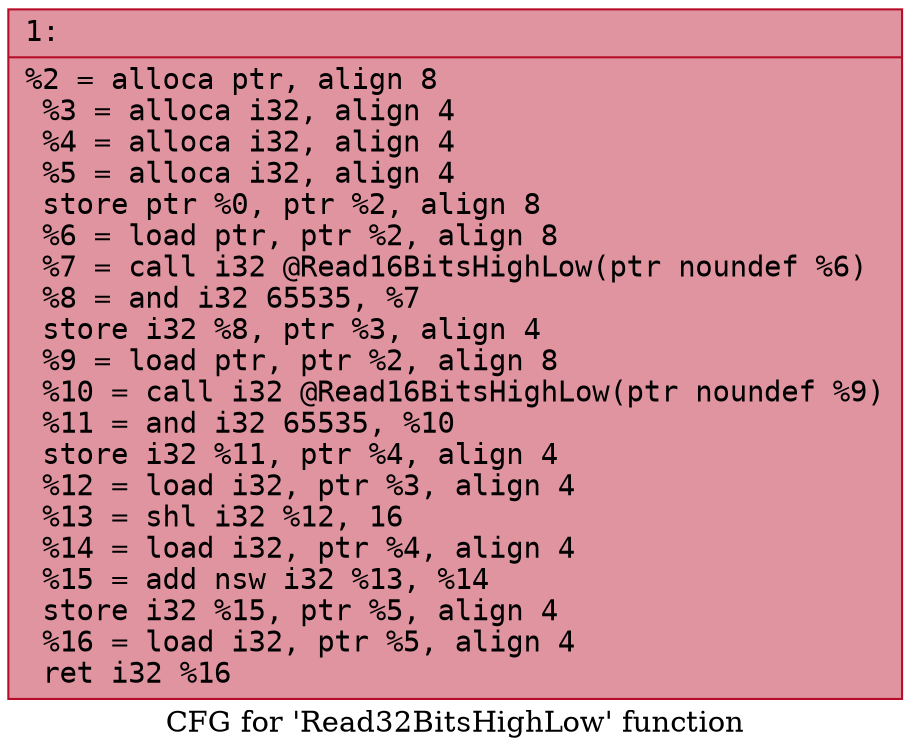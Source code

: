 digraph "CFG for 'Read32BitsHighLow' function" {
	label="CFG for 'Read32BitsHighLow' function";

	Node0x600003e0a990 [shape=record,color="#b70d28ff", style=filled, fillcolor="#b70d2870" fontname="Courier",label="{1:\l|  %2 = alloca ptr, align 8\l  %3 = alloca i32, align 4\l  %4 = alloca i32, align 4\l  %5 = alloca i32, align 4\l  store ptr %0, ptr %2, align 8\l  %6 = load ptr, ptr %2, align 8\l  %7 = call i32 @Read16BitsHighLow(ptr noundef %6)\l  %8 = and i32 65535, %7\l  store i32 %8, ptr %3, align 4\l  %9 = load ptr, ptr %2, align 8\l  %10 = call i32 @Read16BitsHighLow(ptr noundef %9)\l  %11 = and i32 65535, %10\l  store i32 %11, ptr %4, align 4\l  %12 = load i32, ptr %3, align 4\l  %13 = shl i32 %12, 16\l  %14 = load i32, ptr %4, align 4\l  %15 = add nsw i32 %13, %14\l  store i32 %15, ptr %5, align 4\l  %16 = load i32, ptr %5, align 4\l  ret i32 %16\l}"];
}
